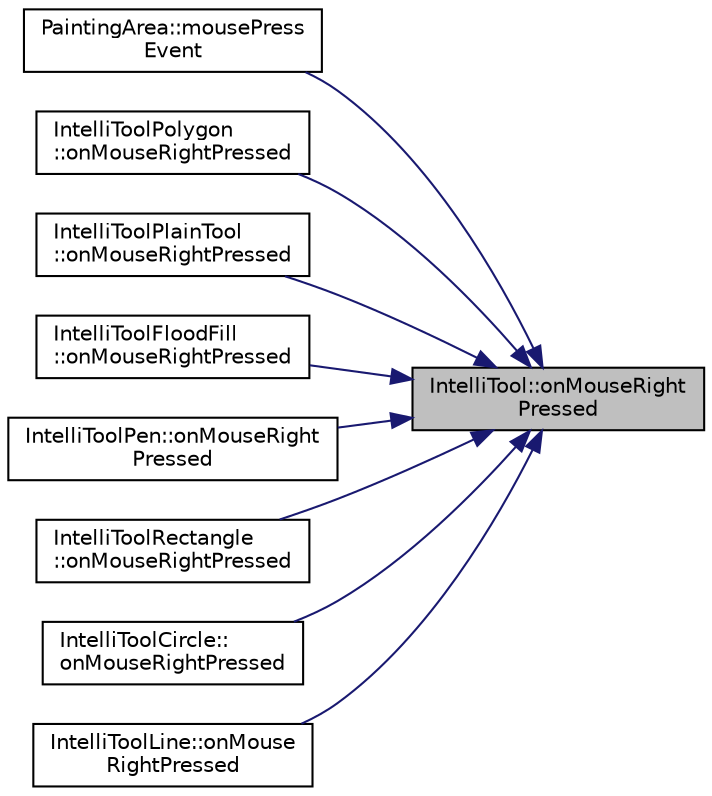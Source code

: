 digraph "IntelliTool::onMouseRightPressed"
{
 // LATEX_PDF_SIZE
  edge [fontname="Helvetica",fontsize="10",labelfontname="Helvetica",labelfontsize="10"];
  node [fontname="Helvetica",fontsize="10",shape=record];
  rankdir="RL";
  Node1 [label="IntelliTool::onMouseRight\lPressed",height=0.2,width=0.4,color="black", fillcolor="grey75", style="filled", fontcolor="black",tooltip="A function managing the right click Pressed of a Mouse. Constructing the Canvas to draw on...."];
  Node1 -> Node2 [dir="back",color="midnightblue",fontsize="10",style="solid",fontname="Helvetica"];
  Node2 [label="PaintingArea::mousePress\lEvent",height=0.2,width=0.4,color="black", fillcolor="white", style="filled",URL="$class_painting_area.html#abfe445f8d9b70ae42bfeda874127dd15",tooltip=" "];
  Node1 -> Node3 [dir="back",color="midnightblue",fontsize="10",style="solid",fontname="Helvetica"];
  Node3 [label="IntelliToolPolygon\l::onMouseRightPressed",height=0.2,width=0.4,color="black", fillcolor="white", style="filled",URL="$class_intelli_tool_polygon.html#aa36b012b48311c36e7cd6771a5081427",tooltip="A function managing the right click Pressed of a Mouse. Constructing the Canvas to draw on...."];
  Node1 -> Node4 [dir="back",color="midnightblue",fontsize="10",style="solid",fontname="Helvetica"];
  Node4 [label="IntelliToolPlainTool\l::onMouseRightPressed",height=0.2,width=0.4,color="black", fillcolor="white", style="filled",URL="$class_intelli_tool_plain_tool.html#acb0c46e16d2c09370a2244a936de38b1",tooltip="A function managing the right click pressed of a mouse.Resetting the current fill."];
  Node1 -> Node5 [dir="back",color="midnightblue",fontsize="10",style="solid",fontname="Helvetica"];
  Node5 [label="IntelliToolFloodFill\l::onMouseRightPressed",height=0.2,width=0.4,color="black", fillcolor="white", style="filled",URL="$class_intelli_tool_flood_fill.html#ada0f7154d119102410a55038763a17e4",tooltip="A function managing the right click pressed of a mouse. Clearing the canvas."];
  Node1 -> Node6 [dir="back",color="midnightblue",fontsize="10",style="solid",fontname="Helvetica"];
  Node6 [label="IntelliToolPen::onMouseRight\lPressed",height=0.2,width=0.4,color="black", fillcolor="white", style="filled",URL="$class_intelli_tool_pen.html#a1751e3864a0d36ef42ca55021cae73ce",tooltip="A function managing the right click pressed of a mouse.Resetting the current draw."];
  Node1 -> Node7 [dir="back",color="midnightblue",fontsize="10",style="solid",fontname="Helvetica"];
  Node7 [label="IntelliToolRectangle\l::onMouseRightPressed",height=0.2,width=0.4,color="black", fillcolor="white", style="filled",URL="$class_intelli_tool_rectangle.html#a480c6804a4963c5a1c3f7ef84b63c1a8",tooltip="A function managing the right click pressed of a mouse.Resetting the current draw."];
  Node1 -> Node8 [dir="back",color="midnightblue",fontsize="10",style="solid",fontname="Helvetica"];
  Node8 [label="IntelliToolCircle::\lonMouseRightPressed",height=0.2,width=0.4,color="black", fillcolor="white", style="filled",URL="$class_intelli_tool_circle.html#a29d7b9ed4960e6fe1f31ff620363e429",tooltip="A function managing the right click pressed of a mouse. Clearing the canvas layer."];
  Node1 -> Node9 [dir="back",color="midnightblue",fontsize="10",style="solid",fontname="Helvetica"];
  Node9 [label="IntelliToolLine::onMouse\lRightPressed",height=0.2,width=0.4,color="black", fillcolor="white", style="filled",URL="$class_intelli_tool_line.html#a6cce59f3017936214b10b47252a898a3",tooltip="A function managing the right click pressed of a mouse. Clearing the canvas."];
}
